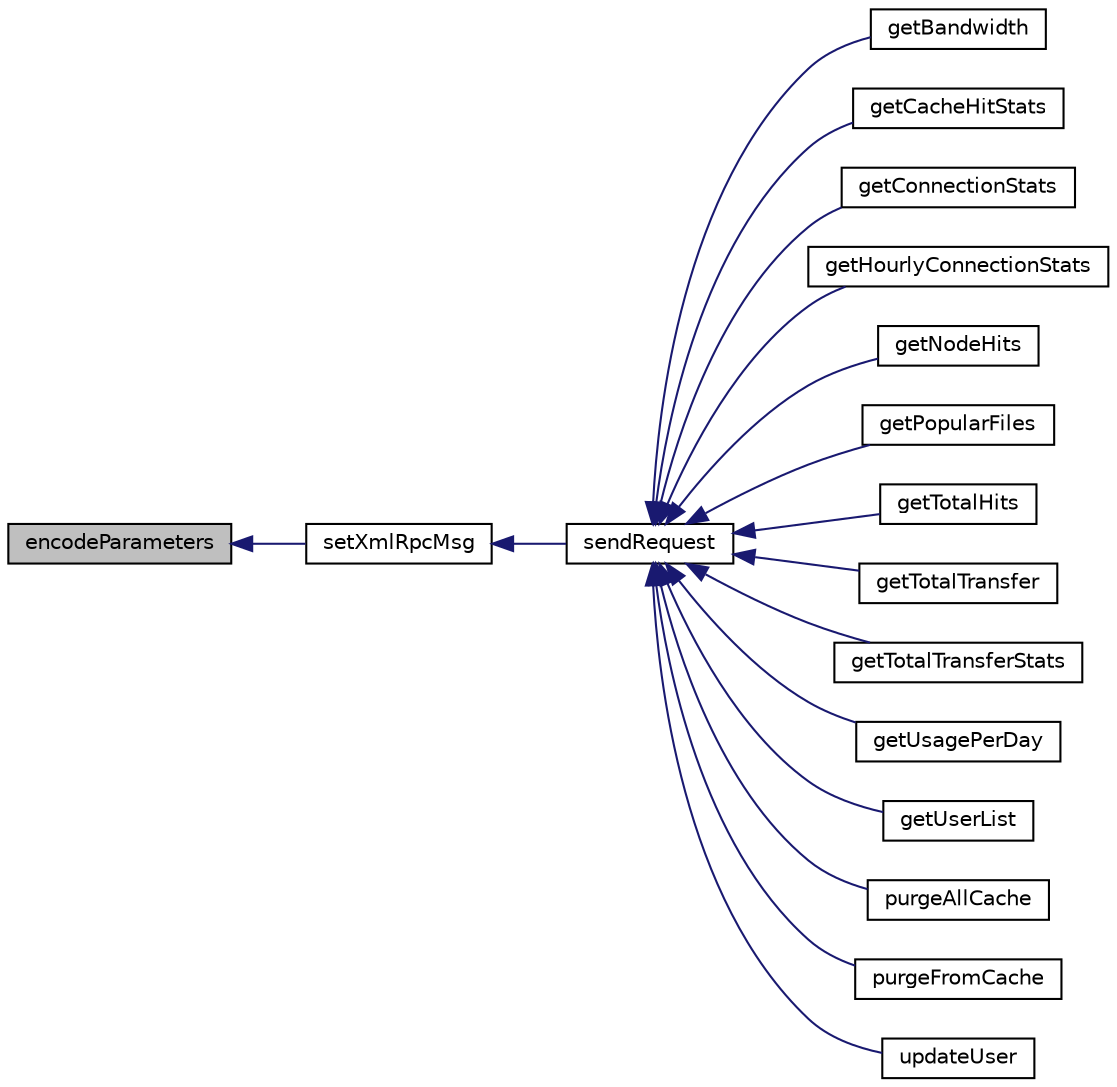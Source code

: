 digraph G
{
  edge [fontname="Helvetica",fontsize="10",labelfontname="Helvetica",labelfontsize="10"];
  node [fontname="Helvetica",fontsize="10",shape=record];
  rankdir=LR;
  Node1 [label="encodeParameters",height=0.2,width=0.4,color="black", fillcolor="grey75", style="filled" fontcolor="black"];
  Node1 -> Node2 [dir=back,color="midnightblue",fontsize="10",style="solid"];
  Node2 [label="setXmlRpcMsg",height=0.2,width=0.4,color="black", fillcolor="white", style="filled",URL="$class_max_c_d_n.html#a8c54c313b1f5bbae025c3c30cf12a1ee"];
  Node2 -> Node3 [dir=back,color="midnightblue",fontsize="10",style="solid"];
  Node3 [label="sendRequest",height=0.2,width=0.4,color="black", fillcolor="white", style="filled",URL="$class_max_c_d_n.html#aa496f1ad190fdbd8682df3dea24abf1a"];
  Node3 -> Node4 [dir=back,color="midnightblue",fontsize="10",style="solid"];
  Node4 [label="getBandwidth",height=0.2,width=0.4,color="black", fillcolor="white", style="filled",URL="$class_max_c_d_n.html#aa7c52da790e6d9e3acceb12d93c90de6"];
  Node3 -> Node5 [dir=back,color="midnightblue",fontsize="10",style="solid"];
  Node5 [label="getCacheHitStats",height=0.2,width=0.4,color="black", fillcolor="white", style="filled",URL="$class_max_c_d_n.html#a2eba6ff5a4ac4d5348b6fc17ad4e90de"];
  Node3 -> Node6 [dir=back,color="midnightblue",fontsize="10",style="solid"];
  Node6 [label="getConnectionStats",height=0.2,width=0.4,color="black", fillcolor="white", style="filled",URL="$class_max_c_d_n.html#a0ccdaad45884b8d37ec214a9fef96f69"];
  Node3 -> Node7 [dir=back,color="midnightblue",fontsize="10",style="solid"];
  Node7 [label="getHourlyConnectionStats",height=0.2,width=0.4,color="black", fillcolor="white", style="filled",URL="$class_max_c_d_n.html#a6a37fba9236e945837fdab2615463fd8"];
  Node3 -> Node8 [dir=back,color="midnightblue",fontsize="10",style="solid"];
  Node8 [label="getNodeHits",height=0.2,width=0.4,color="black", fillcolor="white", style="filled",URL="$class_max_c_d_n.html#a5edac3917b1fc456d9919a2b27954032"];
  Node3 -> Node9 [dir=back,color="midnightblue",fontsize="10",style="solid"];
  Node9 [label="getPopularFiles",height=0.2,width=0.4,color="black", fillcolor="white", style="filled",URL="$class_max_c_d_n.html#ad34a2fa79fb678324ec5d8a98f6f58f4"];
  Node3 -> Node10 [dir=back,color="midnightblue",fontsize="10",style="solid"];
  Node10 [label="getTotalHits",height=0.2,width=0.4,color="black", fillcolor="white", style="filled",URL="$class_max_c_d_n.html#aa14c507a271bdd2536047035549153e7"];
  Node3 -> Node11 [dir=back,color="midnightblue",fontsize="10",style="solid"];
  Node11 [label="getTotalTransfer",height=0.2,width=0.4,color="black", fillcolor="white", style="filled",URL="$class_max_c_d_n.html#a4182fd3c7541817bfed426647cdf24b6"];
  Node3 -> Node12 [dir=back,color="midnightblue",fontsize="10",style="solid"];
  Node12 [label="getTotalTransferStats",height=0.2,width=0.4,color="black", fillcolor="white", style="filled",URL="$class_max_c_d_n.html#a2f721064cd497651f42b949d8cbeae27"];
  Node3 -> Node13 [dir=back,color="midnightblue",fontsize="10",style="solid"];
  Node13 [label="getUsagePerDay",height=0.2,width=0.4,color="black", fillcolor="white", style="filled",URL="$class_max_c_d_n.html#a0f0f34de0a9b9e8aee763a10620b0310"];
  Node3 -> Node14 [dir=back,color="midnightblue",fontsize="10",style="solid"];
  Node14 [label="getUserList",height=0.2,width=0.4,color="black", fillcolor="white", style="filled",URL="$class_max_c_d_n.html#aeb20dee182d29e6d339cab9682b4ff04"];
  Node3 -> Node15 [dir=back,color="midnightblue",fontsize="10",style="solid"];
  Node15 [label="purgeAllCache",height=0.2,width=0.4,color="black", fillcolor="white", style="filled",URL="$class_max_c_d_n.html#a1ffd352aec7f5cbd343401630382316b"];
  Node3 -> Node16 [dir=back,color="midnightblue",fontsize="10",style="solid"];
  Node16 [label="purgeFromCache",height=0.2,width=0.4,color="black", fillcolor="white", style="filled",URL="$class_max_c_d_n.html#a62a3e75f63fe9295ec761eaee62294fb"];
  Node3 -> Node17 [dir=back,color="midnightblue",fontsize="10",style="solid"];
  Node17 [label="updateUser",height=0.2,width=0.4,color="black", fillcolor="white", style="filled",URL="$class_max_c_d_n.html#a1d86f2ee4963b6bfeb447979f58e8e0e"];
}
